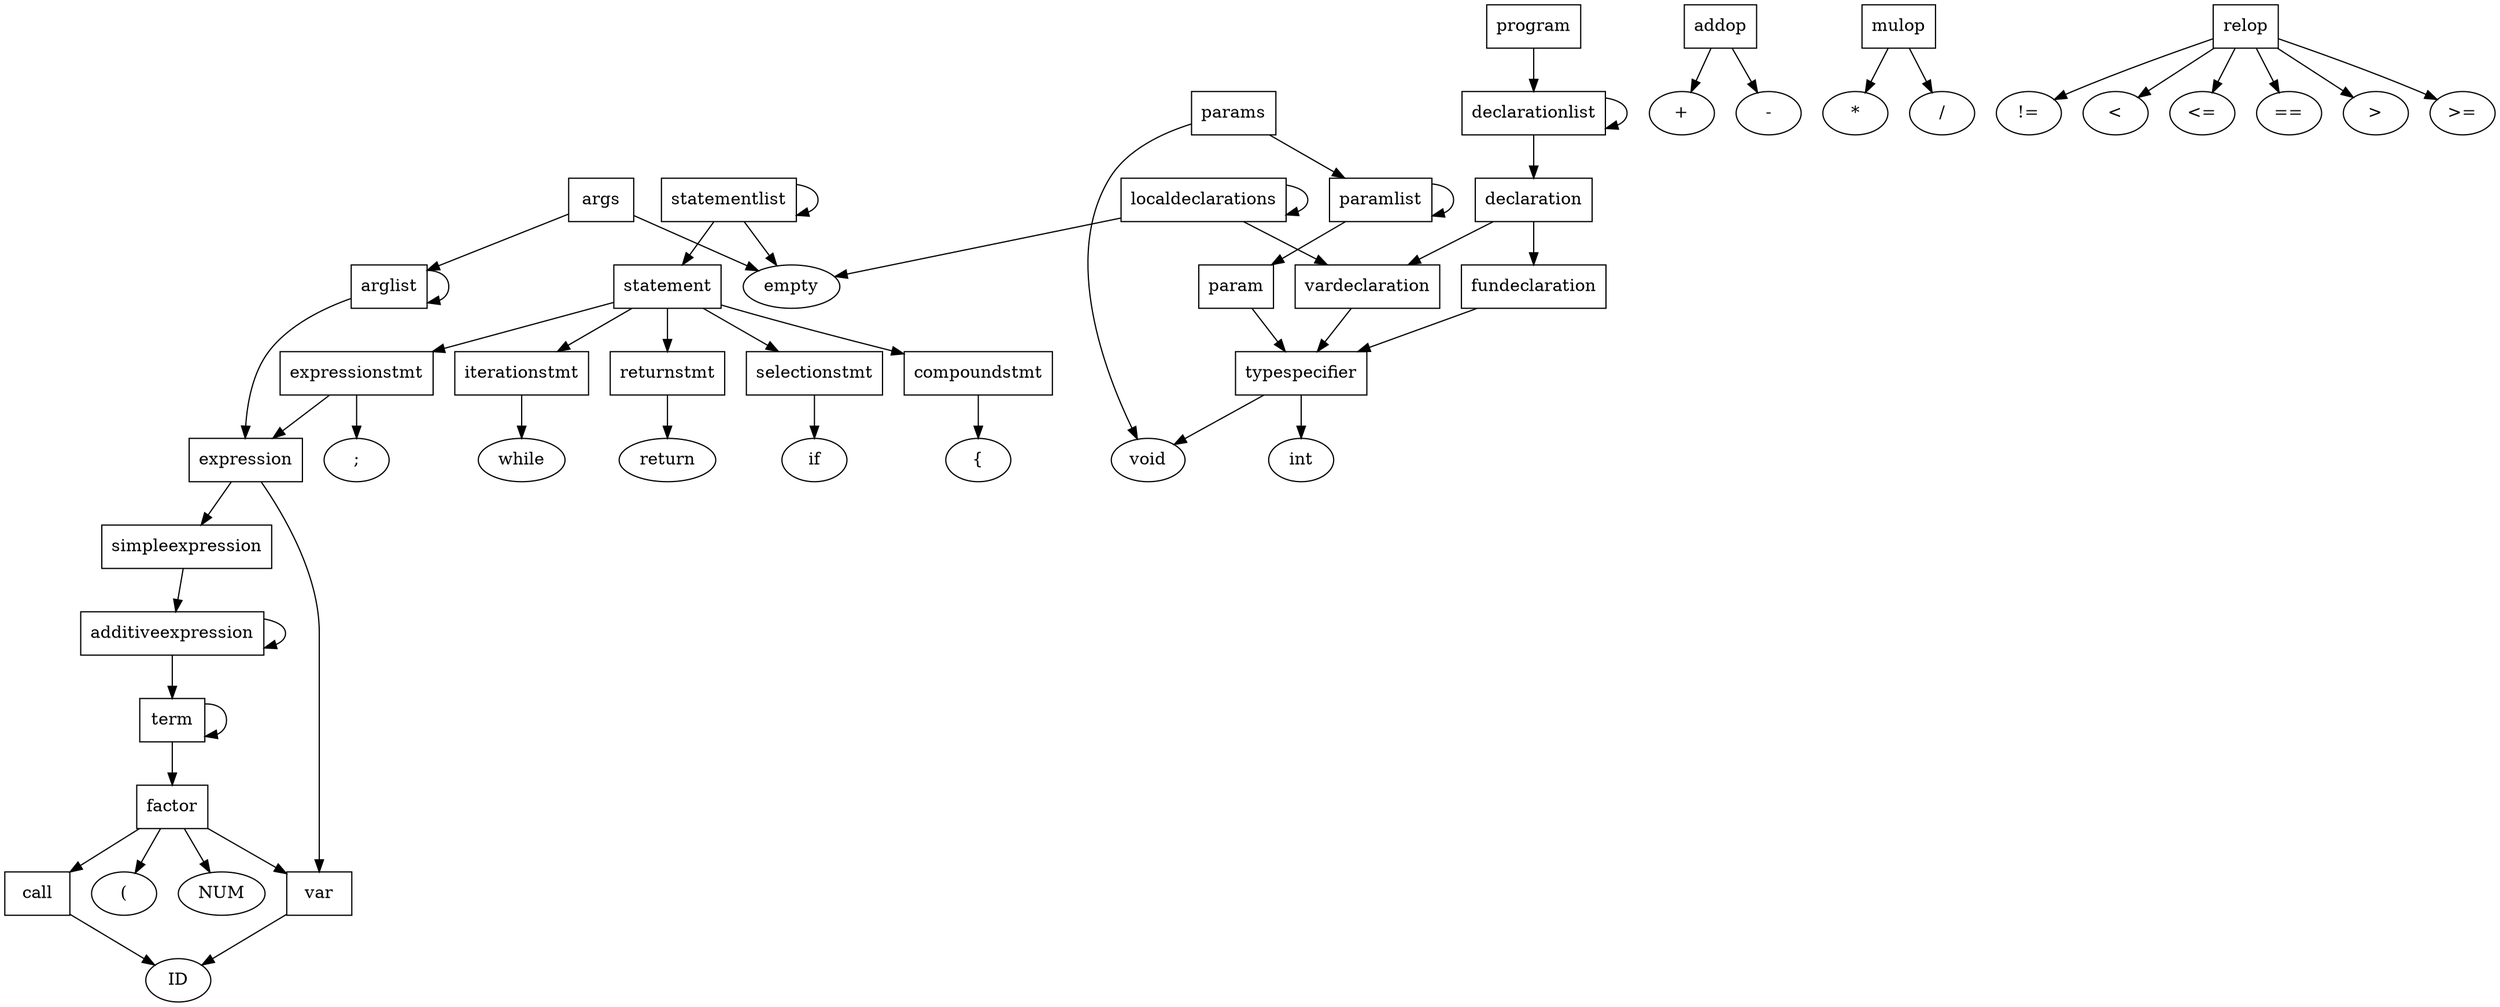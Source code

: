 strict digraph possible_first {
    graph [dpi=200];

    "additiveexpression" [shape=box];
    "addop" [shape=box];
    "arglist" [shape=box];
    "args" [shape=box];
    "call" [shape=box];
    "compoundstmt" [shape=box];
    "declaration" [shape=box];
    "declarationlist" [shape=box];
    "expression" [shape=box];
    "expressionstmt" [shape=box];
    "factor" [shape=box];
    "fundeclaration" [shape=box];
    "iterationstmt" [shape=box];
    "localdeclarations" [shape=box];
    "mulop" [shape=box];
    "param" [shape=box];
    "paramlist" [shape=box];
    "params" [shape=box];
    "program" [shape=box];
    "relop" [shape=box];
    "returnstmt" [shape=box];
    "selectionstmt" [shape=box];
    "simpleexpression" [shape=box];
    "statement" [shape=box];
    "statementlist" [shape=box];
    "term" [shape=box];
    "typespecifier" [shape=box];
    "var" [shape=box];
    "vardeclaration" [shape=box];
    "additiveexpression" -> "additiveexpression";
    "additiveexpression" -> "term";
    "addop" -> "+";
    "addop" -> "-";
    "arglist" -> "arglist";
    "arglist" -> "expression";
    "args" -> "arglist";
    "args" -> "empty";
    "call" -> "ID";
    "compoundstmt" -> "{";
    "declaration" -> "fundeclaration";
    "declaration" -> "vardeclaration";
    "declarationlist" -> "declaration";
    "declarationlist" -> "declarationlist";
    "expression" -> "simpleexpression";
    "expression" -> "var";
    "expressionstmt" -> ";";
    "expressionstmt" -> "expression";
    "factor" -> "(";
    "factor" -> "NUM";
    "factor" -> "call";
    "factor" -> "var";
    "fundeclaration" -> "typespecifier";
    "iterationstmt" -> "while";
    "localdeclarations" -> "empty";
    "localdeclarations" -> "localdeclarations";
    "localdeclarations" -> "vardeclaration";
    "mulop" -> "*";
    "mulop" -> "/";
    "param" -> "typespecifier";
    "paramlist" -> "param";
    "paramlist" -> "paramlist";
    "params" -> "paramlist";
    "params" -> "void";
    "program" -> "declarationlist";
    "relop" -> "!=";
    "relop" -> "<";
    "relop" -> "<=";
    "relop" -> "==";
    "relop" -> ">";
    "relop" -> ">=";
    "returnstmt" -> "return";
    "selectionstmt" -> "if";
    "simpleexpression" -> "additiveexpression";
    "statement" -> "compoundstmt";
    "statement" -> "expressionstmt";
    "statement" -> "iterationstmt";
    "statement" -> "returnstmt";
    "statement" -> "selectionstmt";
    "statementlist" -> "empty";
    "statementlist" -> "statement";
    "statementlist" -> "statementlist";
    "term" -> "factor";
    "term" -> "term";
    "typespecifier" -> "int";
    "typespecifier" -> "void";
    "var" -> "ID";
    "vardeclaration" -> "typespecifier";
}